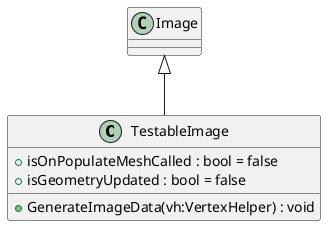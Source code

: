 @startuml
class TestableImage {
    + isOnPopulateMeshCalled : bool = false
    + isGeometryUpdated : bool = false
    + GenerateImageData(vh:VertexHelper) : void
}
Image <|-- TestableImage
@enduml
